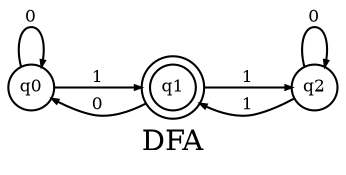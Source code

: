 digraph {
    graph [rankdir=LR
          ,label=DFA];
    node [fontsize=8
         ,fixedsize=true
         ,width=0.3];
    edge [fontsize=8,arrowsize=0.3];
    q0 [shape=circle];
    q1 [shape=doublecircle];
    q2 [shape=circle];
    q0 -> q0 [label=0];
    q0 -> q1 [label=1];
    q1 -> q0 [label=0];
    q1 -> q2 [label=1];
    q2 -> q2 [label=0];
    q2 -> q1 [label=1];
}